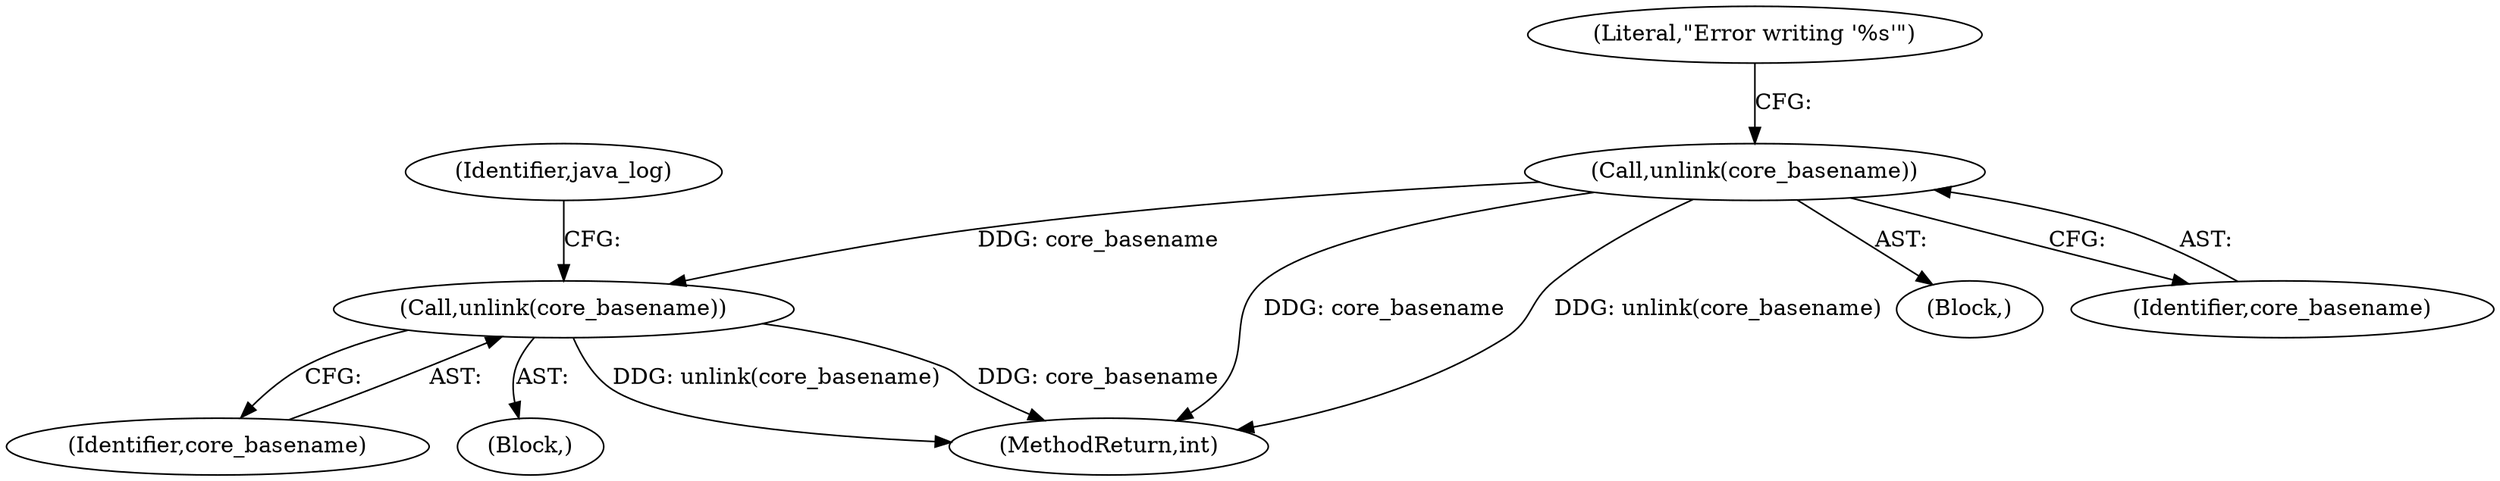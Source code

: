 digraph "0_abrt_4f2c1ddd3e3b81d2d5146b883115371f1cada9f9@API" {
"1000958" [label="(Call,unlink(core_basename))"];
"1000928" [label="(Call,unlink(core_basename))"];
"1000959" [label="(Identifier,core_basename)"];
"1000925" [label="(Block,)"];
"1000955" [label="(Block,)"];
"1000931" [label="(Literal,\"Error writing '%s'\")"];
"1001171" [label="(MethodReturn,int)"];
"1000929" [label="(Identifier,core_basename)"];
"1000963" [label="(Identifier,java_log)"];
"1000958" [label="(Call,unlink(core_basename))"];
"1000928" [label="(Call,unlink(core_basename))"];
"1000958" -> "1000955"  [label="AST: "];
"1000958" -> "1000959"  [label="CFG: "];
"1000959" -> "1000958"  [label="AST: "];
"1000963" -> "1000958"  [label="CFG: "];
"1000958" -> "1001171"  [label="DDG: unlink(core_basename)"];
"1000958" -> "1001171"  [label="DDG: core_basename"];
"1000928" -> "1000958"  [label="DDG: core_basename"];
"1000928" -> "1000925"  [label="AST: "];
"1000928" -> "1000929"  [label="CFG: "];
"1000929" -> "1000928"  [label="AST: "];
"1000931" -> "1000928"  [label="CFG: "];
"1000928" -> "1001171"  [label="DDG: core_basename"];
"1000928" -> "1001171"  [label="DDG: unlink(core_basename)"];
}
